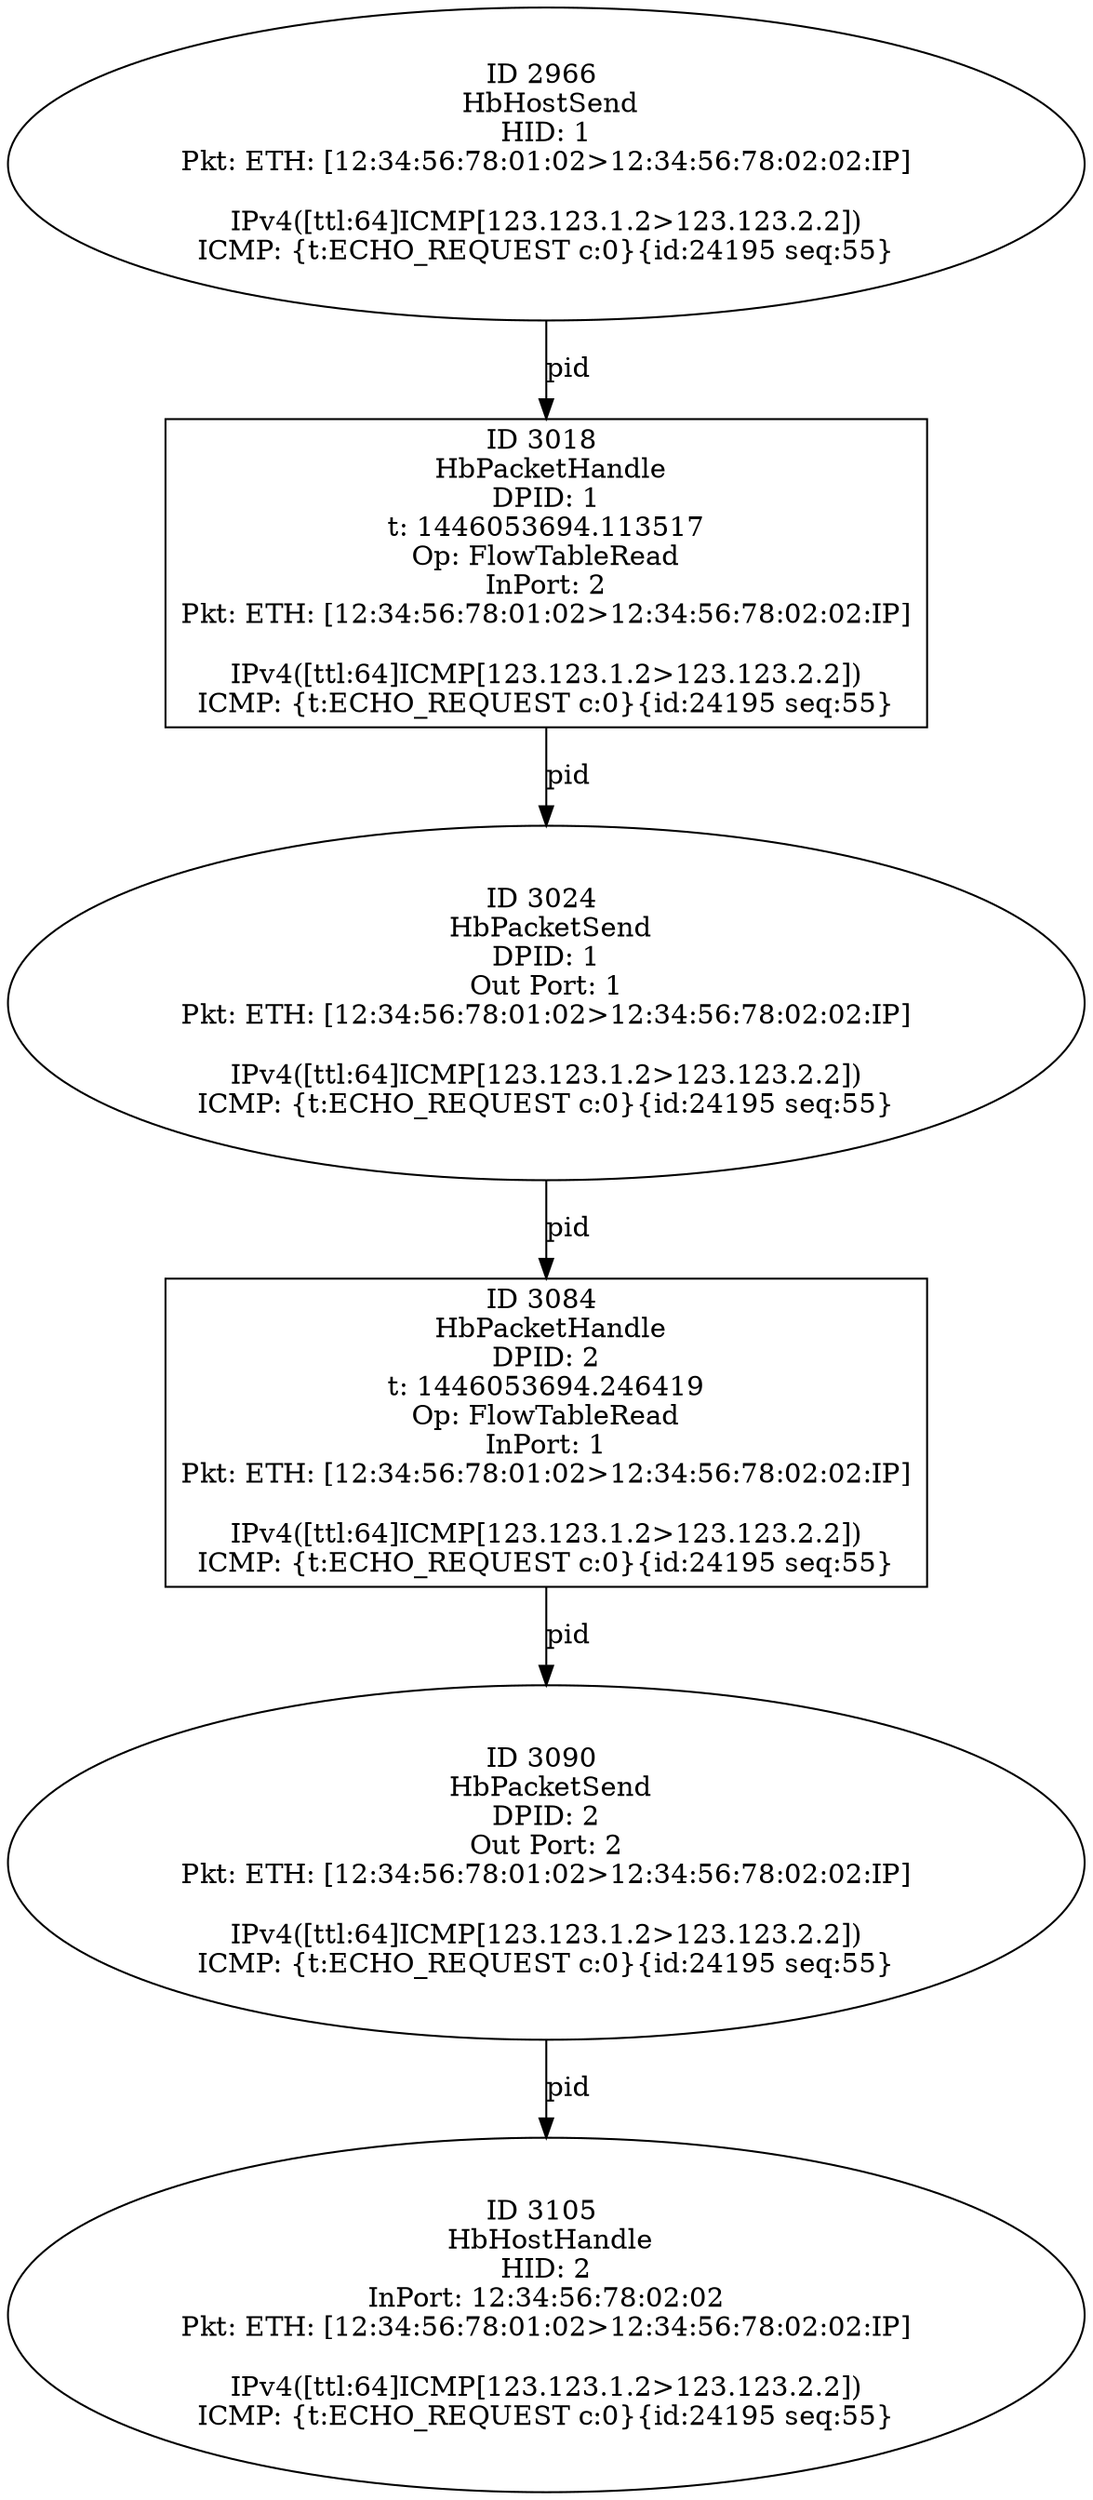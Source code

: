 strict digraph G {
3105 [shape=oval, event=<hb_events.HbHostHandle object at 0x104511710>, label="ID 3105 
 HbHostHandle
HID: 2
InPort: 12:34:56:78:02:02
Pkt: ETH: [12:34:56:78:01:02>12:34:56:78:02:02:IP]

IPv4([ttl:64]ICMP[123.123.1.2>123.123.2.2])
ICMP: {t:ECHO_REQUEST c:0}{id:24195 seq:55}"];
3018 [shape=box, event=<hb_events.HbPacketHandle object at 0x1044c56d0>, label="ID 3018 
 HbPacketHandle
DPID: 1
t: 1446053694.113517
Op: FlowTableRead
InPort: 2
Pkt: ETH: [12:34:56:78:01:02>12:34:56:78:02:02:IP]

IPv4([ttl:64]ICMP[123.123.1.2>123.123.2.2])
ICMP: {t:ECHO_REQUEST c:0}{id:24195 seq:55}"];
3084 [shape=box, event=<hb_events.HbPacketHandle object at 0x1044ff610>, label="ID 3084 
 HbPacketHandle
DPID: 2
t: 1446053694.246419
Op: FlowTableRead
InPort: 1
Pkt: ETH: [12:34:56:78:01:02>12:34:56:78:02:02:IP]

IPv4([ttl:64]ICMP[123.123.1.2>123.123.2.2])
ICMP: {t:ECHO_REQUEST c:0}{id:24195 seq:55}"];
3024 [shape=oval, event=<hb_events.HbPacketSend object at 0x1044ccf50>, label="ID 3024 
 HbPacketSend
DPID: 1
Out Port: 1
Pkt: ETH: [12:34:56:78:01:02>12:34:56:78:02:02:IP]

IPv4([ttl:64]ICMP[123.123.1.2>123.123.2.2])
ICMP: {t:ECHO_REQUEST c:0}{id:24195 seq:55}"];
3090 [shape=oval, event=<hb_events.HbPacketSend object at 0x10450b0d0>, label="ID 3090 
 HbPacketSend
DPID: 2
Out Port: 2
Pkt: ETH: [12:34:56:78:01:02>12:34:56:78:02:02:IP]

IPv4([ttl:64]ICMP[123.123.1.2>123.123.2.2])
ICMP: {t:ECHO_REQUEST c:0}{id:24195 seq:55}"];
2966 [shape=oval, event=<hb_events.HbHostSend object at 0x104492990>, label="ID 2966 
 HbHostSend
HID: 1
Pkt: ETH: [12:34:56:78:01:02>12:34:56:78:02:02:IP]

IPv4([ttl:64]ICMP[123.123.1.2>123.123.2.2])
ICMP: {t:ECHO_REQUEST c:0}{id:24195 seq:55}"];
3018 -> 3024  [rel=pid, label=pid];
3084 -> 3090  [rel=pid, label=pid];
3024 -> 3084  [rel=pid, label=pid];
3090 -> 3105  [rel=pid, label=pid];
2966 -> 3018  [rel=pid, label=pid];
}
